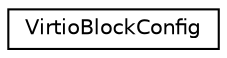digraph "类继承关系图"
{
  edge [fontname="Helvetica",fontsize="10",labelfontname="Helvetica",labelfontsize="10"];
  node [fontname="Helvetica",fontsize="10",shape=record];
  rankdir="LR";
  Node0 [label="VirtioBlockConfig",height=0.2,width=0.4,color="black", fillcolor="white", style="filled",URL="$d9/d60/class_virtio_block_config.html"];
}
